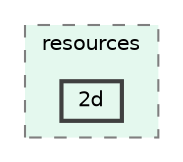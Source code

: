 digraph "Lys/src/Lys/scene/resources/2d"
{
 // LATEX_PDF_SIZE
  bgcolor="transparent";
  edge [fontname=Helvetica,fontsize=10,labelfontname=Helvetica,labelfontsize=10];
  node [fontname=Helvetica,fontsize=10,shape=box,height=0.2,width=0.4];
  compound=true
  subgraph clusterdir_890a73734517f066238c60417b6e1314 {
    graph [ bgcolor="#e4f8ee", pencolor="grey50", label="resources", fontname=Helvetica,fontsize=10 style="filled,dashed", URL="dir_890a73734517f066238c60417b6e1314.html",tooltip=""]
  dir_9e1d4e22a435be37e6d2e40d6a6f7f36 [label="2d", fillcolor="#e4f8ee", color="grey25", style="filled,bold", URL="dir_9e1d4e22a435be37e6d2e40d6a6f7f36.html",tooltip=""];
  }
}

